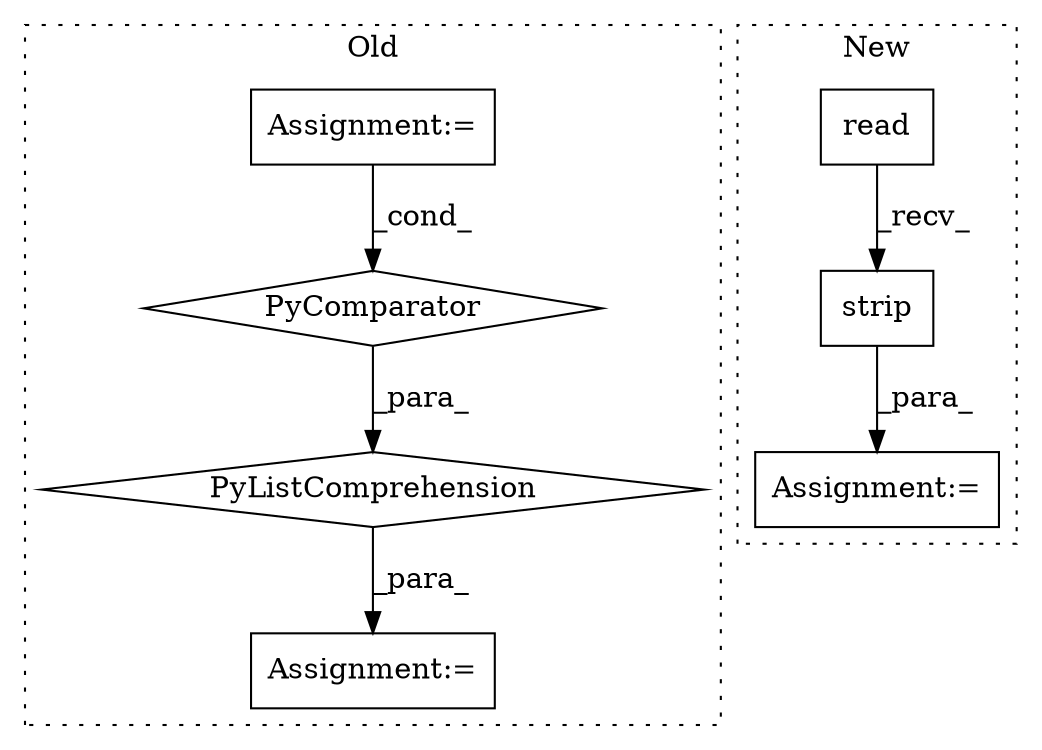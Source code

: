 digraph G {
subgraph cluster0 {
1 [label="PyComparator" a="113" s="914" l="24" shape="diamond"];
3 [label="Assignment:=" a="7" s="687" l="1" shape="box"];
4 [label="Assignment:=" a="7" s="790" l="16" shape="box"];
5 [label="PyListComprehension" a="109" s="806" l="140" shape="diamond"];
label = "Old";
style="dotted";
}
subgraph cluster1 {
2 [label="read" a="32" s="498,517" l="5,1" shape="box"];
6 [label="Assignment:=" a="7" s="497" l="1" shape="box"];
7 [label="strip" a="32" s="519" l="7" shape="box"];
label = "New";
style="dotted";
}
1 -> 5 [label="_para_"];
2 -> 7 [label="_recv_"];
3 -> 1 [label="_cond_"];
5 -> 4 [label="_para_"];
7 -> 6 [label="_para_"];
}